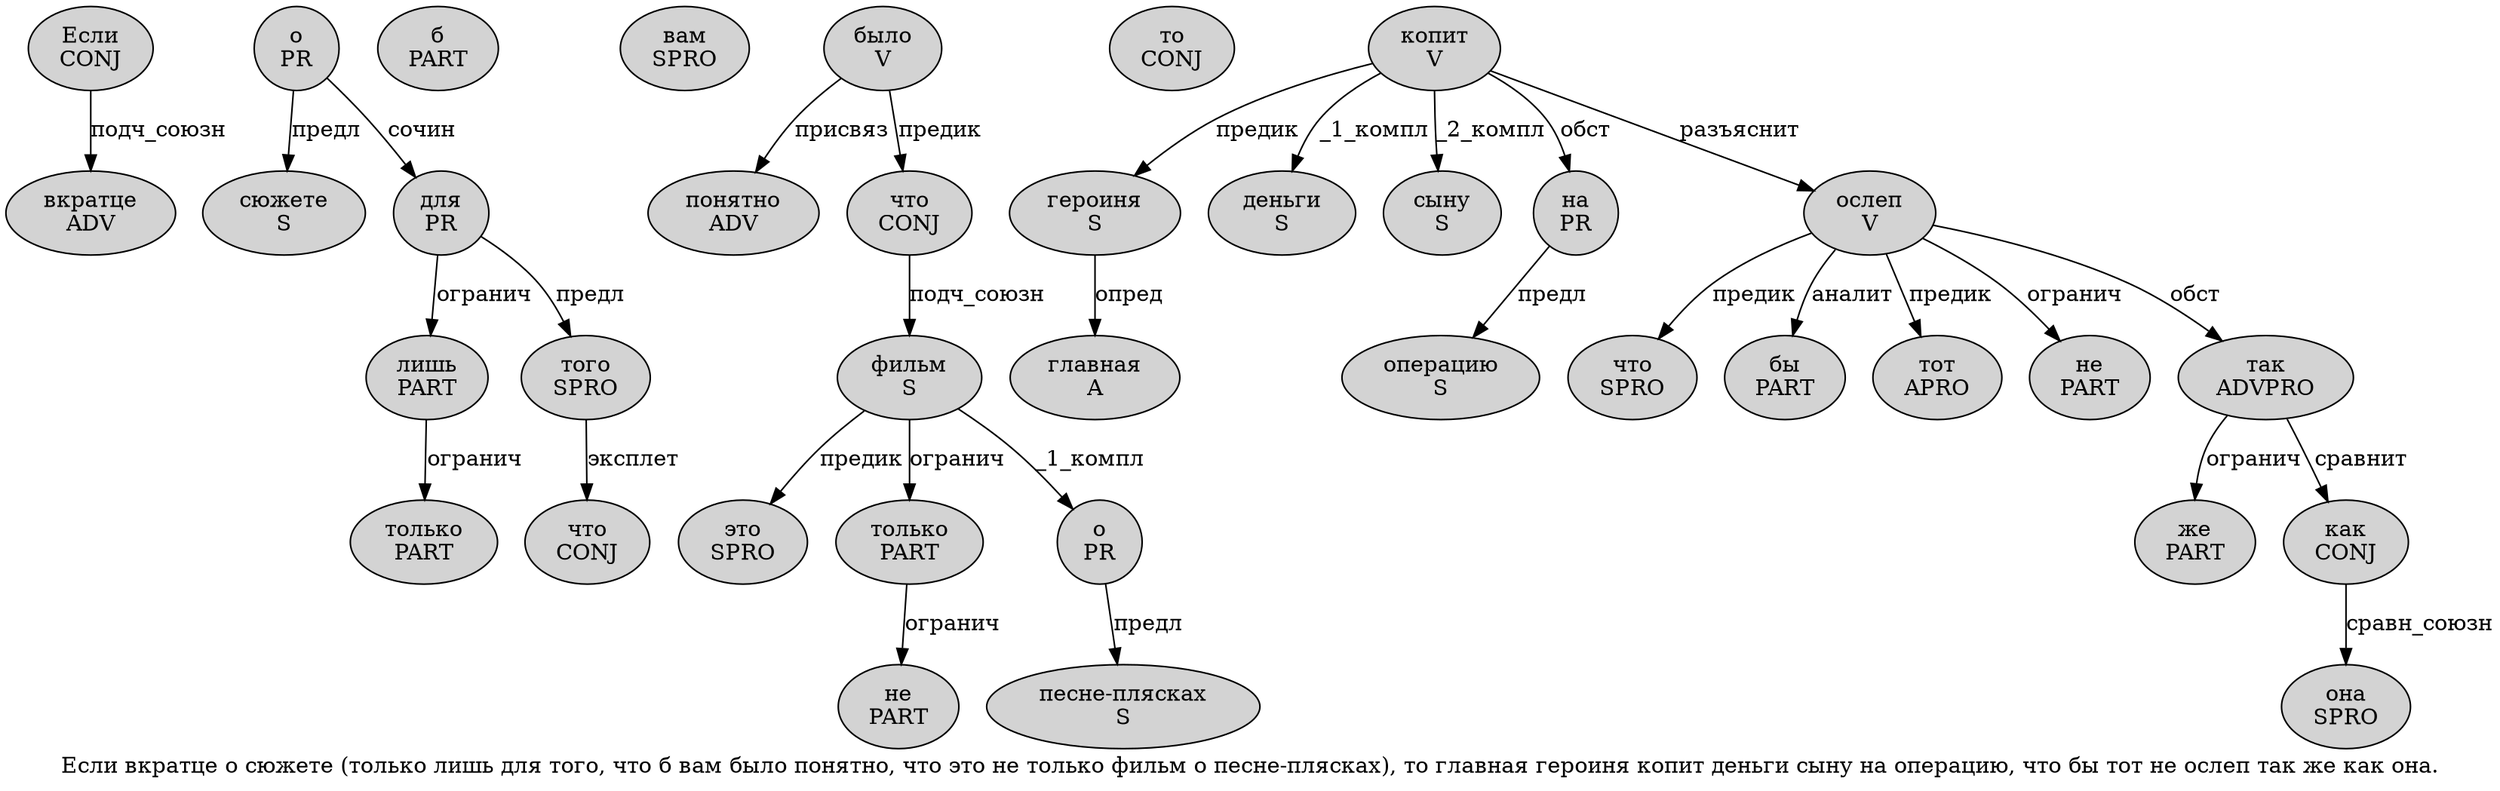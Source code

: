 digraph SENTENCE_1844 {
	graph [label="Если вкратце о сюжете (только лишь для того, что б вам было понятно, что это не только фильм о песне-плясках), то главная героиня копит деньги сыну на операцию, что бы тот не ослеп так же как она."]
	node [style=filled]
		0 [label="Если
CONJ" color="" fillcolor=lightgray penwidth=1 shape=ellipse]
		1 [label="вкратце
ADV" color="" fillcolor=lightgray penwidth=1 shape=ellipse]
		2 [label="о
PR" color="" fillcolor=lightgray penwidth=1 shape=ellipse]
		3 [label="сюжете
S" color="" fillcolor=lightgray penwidth=1 shape=ellipse]
		5 [label="только
PART" color="" fillcolor=lightgray penwidth=1 shape=ellipse]
		6 [label="лишь
PART" color="" fillcolor=lightgray penwidth=1 shape=ellipse]
		7 [label="для
PR" color="" fillcolor=lightgray penwidth=1 shape=ellipse]
		8 [label="того
SPRO" color="" fillcolor=lightgray penwidth=1 shape=ellipse]
		10 [label="что
CONJ" color="" fillcolor=lightgray penwidth=1 shape=ellipse]
		11 [label="б
PART" color="" fillcolor=lightgray penwidth=1 shape=ellipse]
		12 [label="вам
SPRO" color="" fillcolor=lightgray penwidth=1 shape=ellipse]
		13 [label="было
V" color="" fillcolor=lightgray penwidth=1 shape=ellipse]
		14 [label="понятно
ADV" color="" fillcolor=lightgray penwidth=1 shape=ellipse]
		16 [label="что
CONJ" color="" fillcolor=lightgray penwidth=1 shape=ellipse]
		17 [label="это
SPRO" color="" fillcolor=lightgray penwidth=1 shape=ellipse]
		18 [label="не
PART" color="" fillcolor=lightgray penwidth=1 shape=ellipse]
		19 [label="только
PART" color="" fillcolor=lightgray penwidth=1 shape=ellipse]
		20 [label="фильм
S" color="" fillcolor=lightgray penwidth=1 shape=ellipse]
		21 [label="о
PR" color="" fillcolor=lightgray penwidth=1 shape=ellipse]
		22 [label="песне-плясках
S" color="" fillcolor=lightgray penwidth=1 shape=ellipse]
		25 [label="то
CONJ" color="" fillcolor=lightgray penwidth=1 shape=ellipse]
		26 [label="главная
A" color="" fillcolor=lightgray penwidth=1 shape=ellipse]
		27 [label="героиня
S" color="" fillcolor=lightgray penwidth=1 shape=ellipse]
		28 [label="копит
V" color="" fillcolor=lightgray penwidth=1 shape=ellipse]
		29 [label="деньги
S" color="" fillcolor=lightgray penwidth=1 shape=ellipse]
		30 [label="сыну
S" color="" fillcolor=lightgray penwidth=1 shape=ellipse]
		31 [label="на
PR" color="" fillcolor=lightgray penwidth=1 shape=ellipse]
		32 [label="операцию
S" color="" fillcolor=lightgray penwidth=1 shape=ellipse]
		34 [label="что
SPRO" color="" fillcolor=lightgray penwidth=1 shape=ellipse]
		35 [label="бы
PART" color="" fillcolor=lightgray penwidth=1 shape=ellipse]
		36 [label="тот
APRO" color="" fillcolor=lightgray penwidth=1 shape=ellipse]
		37 [label="не
PART" color="" fillcolor=lightgray penwidth=1 shape=ellipse]
		38 [label="ослеп
V" color="" fillcolor=lightgray penwidth=1 shape=ellipse]
		39 [label="так
ADVPRO" color="" fillcolor=lightgray penwidth=1 shape=ellipse]
		40 [label="же
PART" color="" fillcolor=lightgray penwidth=1 shape=ellipse]
		41 [label="как
CONJ" color="" fillcolor=lightgray penwidth=1 shape=ellipse]
		42 [label="она
SPRO" color="" fillcolor=lightgray penwidth=1 shape=ellipse]
			16 -> 20 [label="подч_союзн"]
			21 -> 22 [label="предл"]
			28 -> 27 [label="предик"]
			28 -> 29 [label="_1_компл"]
			28 -> 30 [label="_2_компл"]
			28 -> 31 [label="обст"]
			28 -> 38 [label="разъяснит"]
			38 -> 34 [label="предик"]
			38 -> 35 [label="аналит"]
			38 -> 36 [label="предик"]
			38 -> 37 [label="огранич"]
			38 -> 39 [label="обст"]
			31 -> 32 [label="предл"]
			19 -> 18 [label="огранич"]
			13 -> 14 [label="присвяз"]
			13 -> 16 [label="предик"]
			39 -> 40 [label="огранич"]
			39 -> 41 [label="сравнит"]
			0 -> 1 [label="подч_союзн"]
			7 -> 6 [label="огранич"]
			7 -> 8 [label="предл"]
			41 -> 42 [label="сравн_союзн"]
			20 -> 17 [label="предик"]
			20 -> 19 [label="огранич"]
			20 -> 21 [label="_1_компл"]
			2 -> 3 [label="предл"]
			2 -> 7 [label="сочин"]
			8 -> 10 [label="эксплет"]
			6 -> 5 [label="огранич"]
			27 -> 26 [label="опред"]
}